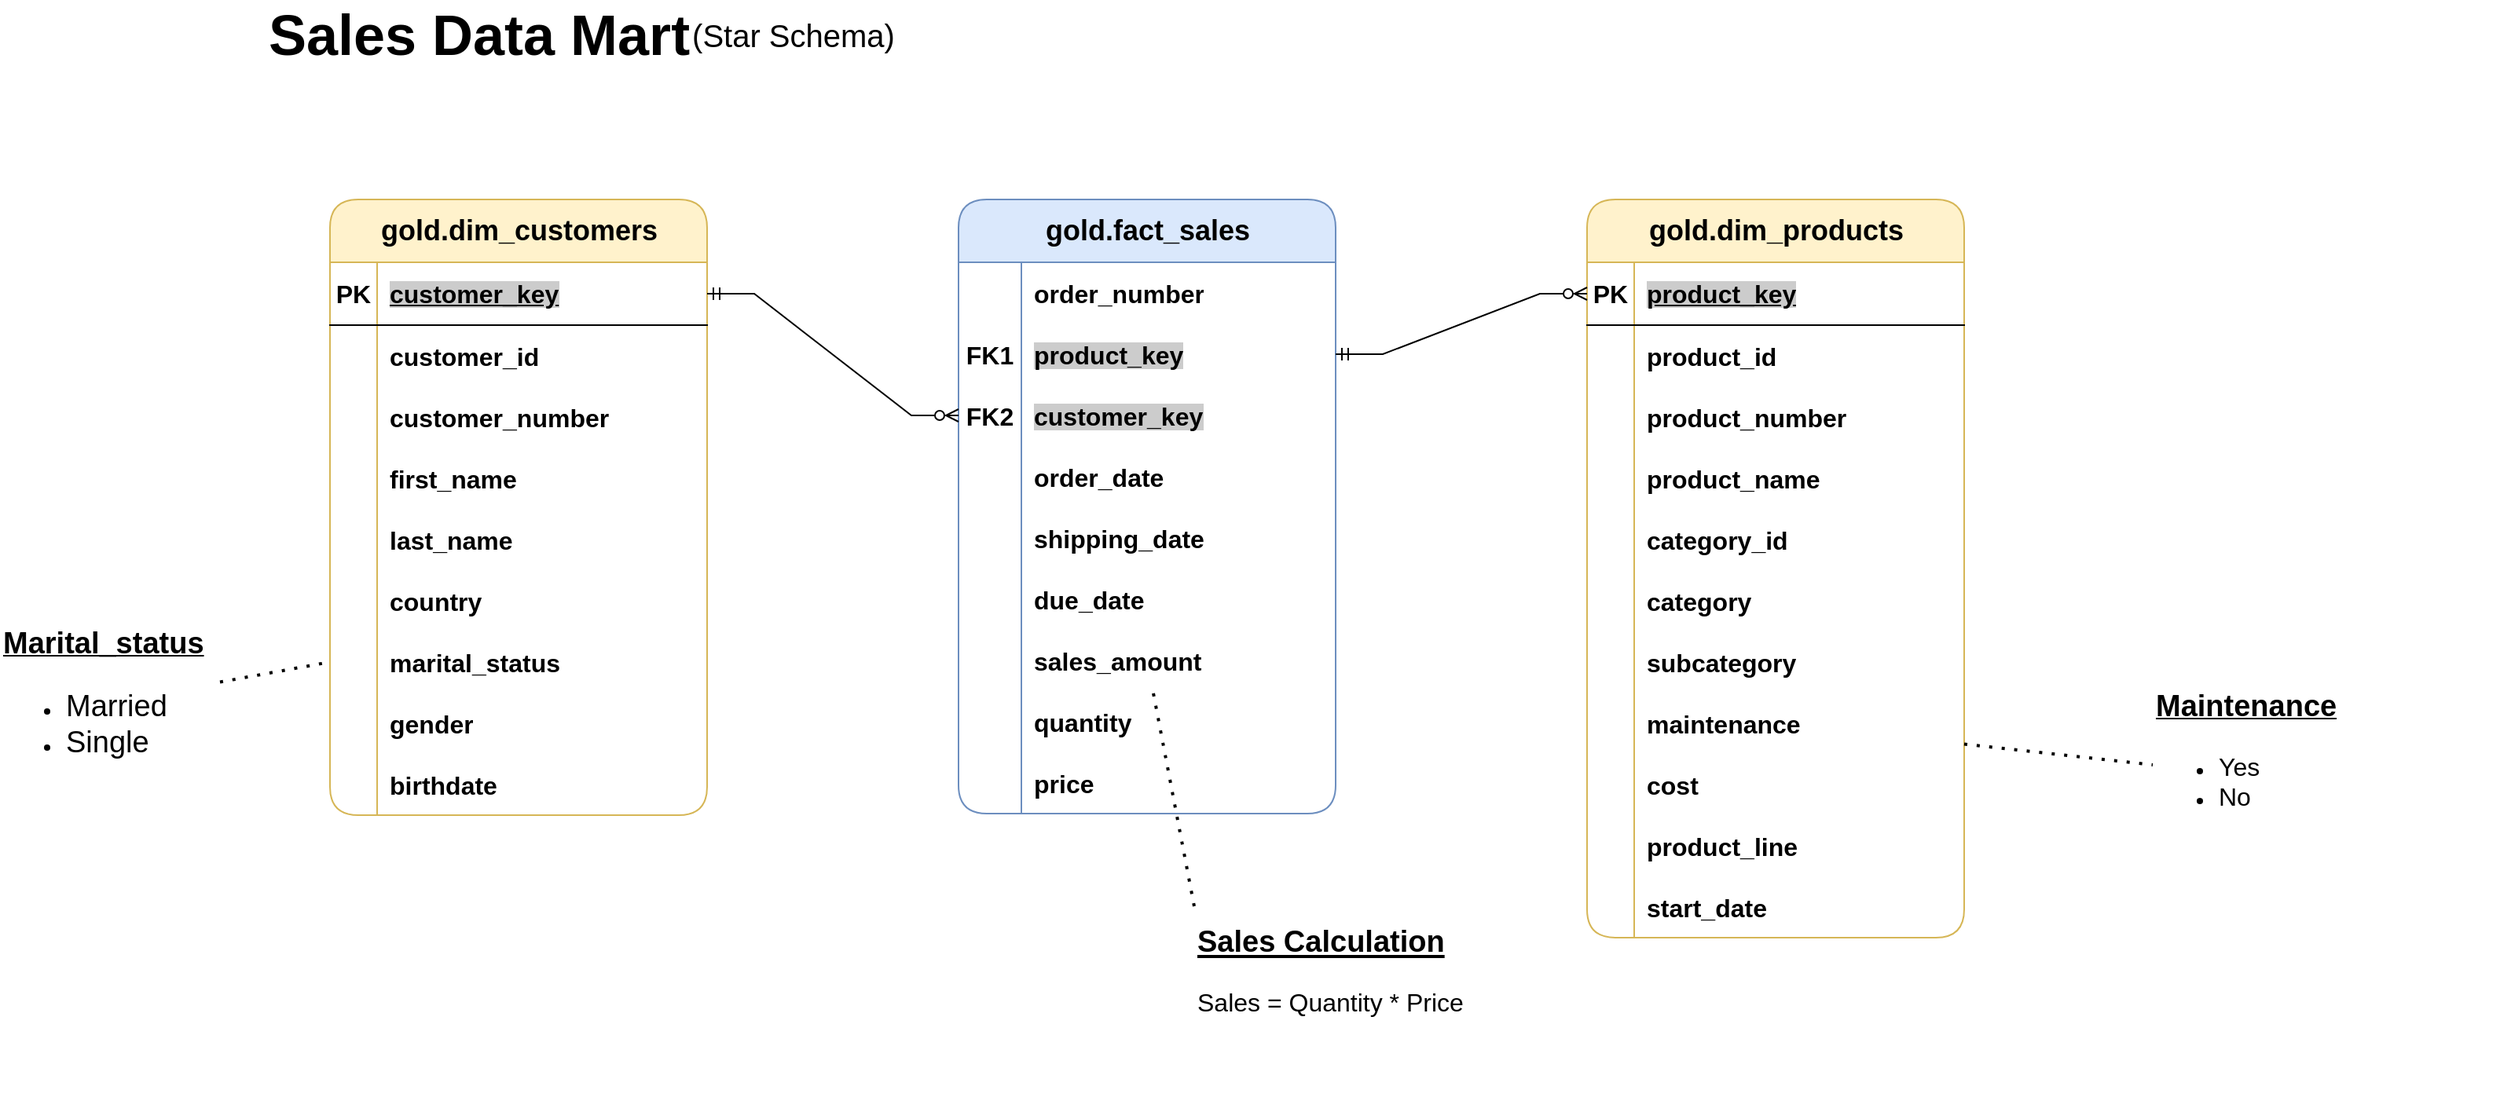 <mxfile version="27.0.9">
  <diagram name="Page-1" id="yjXx_i9yruKACtCGgzbO">
    <mxGraphModel dx="2276" dy="841" grid="1" gridSize="10" guides="1" tooltips="1" connect="1" arrows="1" fold="1" page="1" pageScale="1" pageWidth="850" pageHeight="1100" math="0" shadow="0">
      <root>
        <mxCell id="0" />
        <mxCell id="1" parent="0" />
        <mxCell id="AU3CsLx6_85zfa4AUGo_-1" value="&lt;font style=&quot;font-size: 36px;&quot;&gt;Sales Data Mart&lt;/font&gt;" style="text;html=1;align=center;verticalAlign=middle;whiteSpace=wrap;rounded=0;fontStyle=1" parent="1" vertex="1">
          <mxGeometry y="40" width="350" height="30" as="geometry" />
        </mxCell>
        <mxCell id="AU3CsLx6_85zfa4AUGo_-2" value="&lt;font style=&quot;font-size: 20px;&quot;&gt;(Star Schema)&lt;/font&gt;" style="text;html=1;align=center;verticalAlign=middle;whiteSpace=wrap;rounded=0;fontStyle=0" parent="1" vertex="1">
          <mxGeometry x="200" y="40" width="350" height="30" as="geometry" />
        </mxCell>
        <mxCell id="AU3CsLx6_85zfa4AUGo_-3" value="&lt;font style=&quot;font-size: 18px;&quot;&gt;gold.dim_customers&lt;/font&gt;" style="shape=table;startSize=40;container=1;collapsible=1;childLayout=tableLayout;fixedRows=1;rowLines=0;fontStyle=1;align=center;resizeLast=1;html=1;rounded=1;fillColor=#fff2cc;strokeColor=#d6b656;" parent="1" vertex="1">
          <mxGeometry x="80" y="160" width="240" height="392" as="geometry" />
        </mxCell>
        <mxCell id="AU3CsLx6_85zfa4AUGo_-4" value="" style="shape=tableRow;horizontal=0;startSize=0;swimlaneHead=0;swimlaneBody=0;fillColor=none;collapsible=0;dropTarget=0;points=[[0,0.5],[1,0.5]];portConstraint=eastwest;top=0;left=0;right=0;bottom=1;" parent="AU3CsLx6_85zfa4AUGo_-3" vertex="1">
          <mxGeometry y="40" width="240" height="40" as="geometry" />
        </mxCell>
        <mxCell id="AU3CsLx6_85zfa4AUGo_-5" value="PK" style="shape=partialRectangle;connectable=0;fillColor=none;top=0;left=0;bottom=0;right=0;fontStyle=1;overflow=hidden;whiteSpace=wrap;html=1;fontSize=16;" parent="AU3CsLx6_85zfa4AUGo_-4" vertex="1">
          <mxGeometry width="30" height="40" as="geometry">
            <mxRectangle width="30" height="40" as="alternateBounds" />
          </mxGeometry>
        </mxCell>
        <mxCell id="AU3CsLx6_85zfa4AUGo_-6" value="&lt;span style=&quot;background-color: rgb(204, 204, 204);&quot;&gt;customer_key&lt;/span&gt;" style="shape=partialRectangle;connectable=0;fillColor=none;top=0;left=0;bottom=0;right=0;align=left;spacingLeft=6;fontStyle=5;overflow=hidden;whiteSpace=wrap;html=1;fontSize=16;" parent="AU3CsLx6_85zfa4AUGo_-4" vertex="1">
          <mxGeometry x="30" width="210" height="40" as="geometry">
            <mxRectangle width="210" height="40" as="alternateBounds" />
          </mxGeometry>
        </mxCell>
        <mxCell id="AU3CsLx6_85zfa4AUGo_-7" value="" style="shape=tableRow;horizontal=0;startSize=0;swimlaneHead=0;swimlaneBody=0;fillColor=none;collapsible=0;dropTarget=0;points=[[0,0.5],[1,0.5]];portConstraint=eastwest;top=0;left=0;right=0;bottom=0;" parent="AU3CsLx6_85zfa4AUGo_-3" vertex="1">
          <mxGeometry y="80" width="240" height="39" as="geometry" />
        </mxCell>
        <mxCell id="AU3CsLx6_85zfa4AUGo_-8" value="" style="shape=partialRectangle;connectable=0;fillColor=none;top=0;left=0;bottom=0;right=0;editable=1;overflow=hidden;whiteSpace=wrap;html=1;fontSize=16;fontStyle=1" parent="AU3CsLx6_85zfa4AUGo_-7" vertex="1">
          <mxGeometry width="30" height="39" as="geometry">
            <mxRectangle width="30" height="39" as="alternateBounds" />
          </mxGeometry>
        </mxCell>
        <mxCell id="AU3CsLx6_85zfa4AUGo_-9" value="customer_id" style="shape=partialRectangle;connectable=0;fillColor=none;top=0;left=0;bottom=0;right=0;align=left;spacingLeft=6;overflow=hidden;whiteSpace=wrap;html=1;fontSize=16;fontStyle=1" parent="AU3CsLx6_85zfa4AUGo_-7" vertex="1">
          <mxGeometry x="30" width="210" height="39" as="geometry">
            <mxRectangle width="210" height="39" as="alternateBounds" />
          </mxGeometry>
        </mxCell>
        <mxCell id="AU3CsLx6_85zfa4AUGo_-10" value="" style="shape=tableRow;horizontal=0;startSize=0;swimlaneHead=0;swimlaneBody=0;fillColor=none;collapsible=0;dropTarget=0;points=[[0,0.5],[1,0.5]];portConstraint=eastwest;top=0;left=0;right=0;bottom=0;" parent="AU3CsLx6_85zfa4AUGo_-3" vertex="1">
          <mxGeometry y="119" width="240" height="39" as="geometry" />
        </mxCell>
        <mxCell id="AU3CsLx6_85zfa4AUGo_-11" value="" style="shape=partialRectangle;connectable=0;fillColor=none;top=0;left=0;bottom=0;right=0;editable=1;overflow=hidden;whiteSpace=wrap;html=1;fontSize=16;fontStyle=1" parent="AU3CsLx6_85zfa4AUGo_-10" vertex="1">
          <mxGeometry width="30" height="39" as="geometry">
            <mxRectangle width="30" height="39" as="alternateBounds" />
          </mxGeometry>
        </mxCell>
        <mxCell id="AU3CsLx6_85zfa4AUGo_-12" value="customer_number" style="shape=partialRectangle;connectable=0;fillColor=none;top=0;left=0;bottom=0;right=0;align=left;spacingLeft=6;overflow=hidden;whiteSpace=wrap;html=1;fontSize=16;fontStyle=1" parent="AU3CsLx6_85zfa4AUGo_-10" vertex="1">
          <mxGeometry x="30" width="210" height="39" as="geometry">
            <mxRectangle width="210" height="39" as="alternateBounds" />
          </mxGeometry>
        </mxCell>
        <mxCell id="AU3CsLx6_85zfa4AUGo_-13" value="" style="shape=tableRow;horizontal=0;startSize=0;swimlaneHead=0;swimlaneBody=0;fillColor=none;collapsible=0;dropTarget=0;points=[[0,0.5],[1,0.5]];portConstraint=eastwest;top=0;left=0;right=0;bottom=0;" parent="AU3CsLx6_85zfa4AUGo_-3" vertex="1">
          <mxGeometry y="158" width="240" height="39" as="geometry" />
        </mxCell>
        <mxCell id="AU3CsLx6_85zfa4AUGo_-14" value="" style="shape=partialRectangle;connectable=0;fillColor=none;top=0;left=0;bottom=0;right=0;editable=1;overflow=hidden;whiteSpace=wrap;html=1;fontSize=16;fontStyle=1" parent="AU3CsLx6_85zfa4AUGo_-13" vertex="1">
          <mxGeometry width="30" height="39" as="geometry">
            <mxRectangle width="30" height="39" as="alternateBounds" />
          </mxGeometry>
        </mxCell>
        <mxCell id="AU3CsLx6_85zfa4AUGo_-15" value="first_name" style="shape=partialRectangle;connectable=0;fillColor=none;top=0;left=0;bottom=0;right=0;align=left;spacingLeft=6;overflow=hidden;whiteSpace=wrap;html=1;fontSize=16;fontStyle=1" parent="AU3CsLx6_85zfa4AUGo_-13" vertex="1">
          <mxGeometry x="30" width="210" height="39" as="geometry">
            <mxRectangle width="210" height="39" as="alternateBounds" />
          </mxGeometry>
        </mxCell>
        <mxCell id="AU3CsLx6_85zfa4AUGo_-16" value="" style="shape=tableRow;horizontal=0;startSize=0;swimlaneHead=0;swimlaneBody=0;fillColor=none;collapsible=0;dropTarget=0;points=[[0,0.5],[1,0.5]];portConstraint=eastwest;top=0;left=0;right=0;bottom=0;" parent="AU3CsLx6_85zfa4AUGo_-3" vertex="1">
          <mxGeometry y="197" width="240" height="39" as="geometry" />
        </mxCell>
        <mxCell id="AU3CsLx6_85zfa4AUGo_-17" value="" style="shape=partialRectangle;connectable=0;fillColor=none;top=0;left=0;bottom=0;right=0;editable=1;overflow=hidden;whiteSpace=wrap;html=1;fontSize=16;fontStyle=1" parent="AU3CsLx6_85zfa4AUGo_-16" vertex="1">
          <mxGeometry width="30" height="39" as="geometry">
            <mxRectangle width="30" height="39" as="alternateBounds" />
          </mxGeometry>
        </mxCell>
        <mxCell id="AU3CsLx6_85zfa4AUGo_-18" value="last_name" style="shape=partialRectangle;connectable=0;fillColor=none;top=0;left=0;bottom=0;right=0;align=left;spacingLeft=6;overflow=hidden;whiteSpace=wrap;html=1;fontSize=16;fontStyle=1" parent="AU3CsLx6_85zfa4AUGo_-16" vertex="1">
          <mxGeometry x="30" width="210" height="39" as="geometry">
            <mxRectangle width="210" height="39" as="alternateBounds" />
          </mxGeometry>
        </mxCell>
        <mxCell id="AU3CsLx6_85zfa4AUGo_-19" value="" style="shape=tableRow;horizontal=0;startSize=0;swimlaneHead=0;swimlaneBody=0;fillColor=none;collapsible=0;dropTarget=0;points=[[0,0.5],[1,0.5]];portConstraint=eastwest;top=0;left=0;right=0;bottom=0;" parent="AU3CsLx6_85zfa4AUGo_-3" vertex="1">
          <mxGeometry y="236" width="240" height="39" as="geometry" />
        </mxCell>
        <mxCell id="AU3CsLx6_85zfa4AUGo_-20" value="" style="shape=partialRectangle;connectable=0;fillColor=none;top=0;left=0;bottom=0;right=0;editable=1;overflow=hidden;whiteSpace=wrap;html=1;fontSize=16;fontStyle=1" parent="AU3CsLx6_85zfa4AUGo_-19" vertex="1">
          <mxGeometry width="30" height="39" as="geometry">
            <mxRectangle width="30" height="39" as="alternateBounds" />
          </mxGeometry>
        </mxCell>
        <mxCell id="AU3CsLx6_85zfa4AUGo_-21" value="country" style="shape=partialRectangle;connectable=0;fillColor=none;top=0;left=0;bottom=0;right=0;align=left;spacingLeft=6;overflow=hidden;whiteSpace=wrap;html=1;fontSize=16;fontStyle=1" parent="AU3CsLx6_85zfa4AUGo_-19" vertex="1">
          <mxGeometry x="30" width="210" height="39" as="geometry">
            <mxRectangle width="210" height="39" as="alternateBounds" />
          </mxGeometry>
        </mxCell>
        <mxCell id="AU3CsLx6_85zfa4AUGo_-22" value="" style="shape=tableRow;horizontal=0;startSize=0;swimlaneHead=0;swimlaneBody=0;fillColor=none;collapsible=0;dropTarget=0;points=[[0,0.5],[1,0.5]];portConstraint=eastwest;top=0;left=0;right=0;bottom=0;" parent="AU3CsLx6_85zfa4AUGo_-3" vertex="1">
          <mxGeometry y="275" width="240" height="39" as="geometry" />
        </mxCell>
        <mxCell id="AU3CsLx6_85zfa4AUGo_-23" value="" style="shape=partialRectangle;connectable=0;fillColor=none;top=0;left=0;bottom=0;right=0;editable=1;overflow=hidden;whiteSpace=wrap;html=1;fontSize=16;fontStyle=1" parent="AU3CsLx6_85zfa4AUGo_-22" vertex="1">
          <mxGeometry width="30" height="39" as="geometry">
            <mxRectangle width="30" height="39" as="alternateBounds" />
          </mxGeometry>
        </mxCell>
        <mxCell id="AU3CsLx6_85zfa4AUGo_-24" value="marital_status" style="shape=partialRectangle;connectable=0;fillColor=none;top=0;left=0;bottom=0;right=0;align=left;spacingLeft=6;overflow=hidden;whiteSpace=wrap;html=1;fontSize=16;fontStyle=1" parent="AU3CsLx6_85zfa4AUGo_-22" vertex="1">
          <mxGeometry x="30" width="210" height="39" as="geometry">
            <mxRectangle width="210" height="39" as="alternateBounds" />
          </mxGeometry>
        </mxCell>
        <mxCell id="AU3CsLx6_85zfa4AUGo_-25" value="" style="shape=tableRow;horizontal=0;startSize=0;swimlaneHead=0;swimlaneBody=0;fillColor=none;collapsible=0;dropTarget=0;points=[[0,0.5],[1,0.5]];portConstraint=eastwest;top=0;left=0;right=0;bottom=0;" parent="AU3CsLx6_85zfa4AUGo_-3" vertex="1">
          <mxGeometry y="314" width="240" height="39" as="geometry" />
        </mxCell>
        <mxCell id="AU3CsLx6_85zfa4AUGo_-26" value="" style="shape=partialRectangle;connectable=0;fillColor=none;top=0;left=0;bottom=0;right=0;editable=1;overflow=hidden;whiteSpace=wrap;html=1;fontSize=16;fontStyle=1" parent="AU3CsLx6_85zfa4AUGo_-25" vertex="1">
          <mxGeometry width="30" height="39" as="geometry">
            <mxRectangle width="30" height="39" as="alternateBounds" />
          </mxGeometry>
        </mxCell>
        <mxCell id="AU3CsLx6_85zfa4AUGo_-27" value="gender" style="shape=partialRectangle;connectable=0;fillColor=none;top=0;left=0;bottom=0;right=0;align=left;spacingLeft=6;overflow=hidden;whiteSpace=wrap;html=1;fontSize=16;fontStyle=1" parent="AU3CsLx6_85zfa4AUGo_-25" vertex="1">
          <mxGeometry x="30" width="210" height="39" as="geometry">
            <mxRectangle width="210" height="39" as="alternateBounds" />
          </mxGeometry>
        </mxCell>
        <mxCell id="AU3CsLx6_85zfa4AUGo_-28" value="" style="shape=tableRow;horizontal=0;startSize=0;swimlaneHead=0;swimlaneBody=0;fillColor=none;collapsible=0;dropTarget=0;points=[[0,0.5],[1,0.5]];portConstraint=eastwest;top=0;left=0;right=0;bottom=0;" parent="AU3CsLx6_85zfa4AUGo_-3" vertex="1">
          <mxGeometry y="353" width="240" height="39" as="geometry" />
        </mxCell>
        <mxCell id="AU3CsLx6_85zfa4AUGo_-29" value="" style="shape=partialRectangle;connectable=0;fillColor=none;top=0;left=0;bottom=0;right=0;editable=1;overflow=hidden;whiteSpace=wrap;html=1;fontSize=16;fontStyle=1" parent="AU3CsLx6_85zfa4AUGo_-28" vertex="1">
          <mxGeometry width="30" height="39" as="geometry">
            <mxRectangle width="30" height="39" as="alternateBounds" />
          </mxGeometry>
        </mxCell>
        <mxCell id="AU3CsLx6_85zfa4AUGo_-30" value="birthdate" style="shape=partialRectangle;connectable=0;fillColor=none;top=0;left=0;bottom=0;right=0;align=left;spacingLeft=6;overflow=hidden;whiteSpace=wrap;html=1;fontSize=16;fontStyle=1" parent="AU3CsLx6_85zfa4AUGo_-28" vertex="1">
          <mxGeometry x="30" width="210" height="39" as="geometry">
            <mxRectangle width="210" height="39" as="alternateBounds" />
          </mxGeometry>
        </mxCell>
        <mxCell id="AU3CsLx6_85zfa4AUGo_-58" value="&lt;font style=&quot;font-size: 18px;&quot;&gt;gold.fact_sales&lt;/font&gt;" style="shape=table;startSize=40;container=1;collapsible=1;childLayout=tableLayout;fixedRows=1;rowLines=0;fontStyle=1;align=center;resizeLast=1;html=1;rounded=1;fillColor=#dae8fc;strokeColor=#6c8ebf;" parent="1" vertex="1">
          <mxGeometry x="480" y="160" width="240" height="391" as="geometry" />
        </mxCell>
        <mxCell id="AU3CsLx6_85zfa4AUGo_-62" value="" style="shape=tableRow;horizontal=0;startSize=0;swimlaneHead=0;swimlaneBody=0;fillColor=none;collapsible=0;dropTarget=0;points=[[0,0.5],[1,0.5]];portConstraint=eastwest;top=0;left=0;right=0;bottom=0;" parent="AU3CsLx6_85zfa4AUGo_-58" vertex="1">
          <mxGeometry y="40" width="240" height="39" as="geometry" />
        </mxCell>
        <mxCell id="AU3CsLx6_85zfa4AUGo_-63" value="" style="shape=partialRectangle;connectable=0;fillColor=none;top=0;left=0;bottom=0;right=0;editable=1;overflow=hidden;whiteSpace=wrap;html=1;fontSize=16;fontStyle=1" parent="AU3CsLx6_85zfa4AUGo_-62" vertex="1">
          <mxGeometry width="40" height="39" as="geometry">
            <mxRectangle width="40" height="39" as="alternateBounds" />
          </mxGeometry>
        </mxCell>
        <mxCell id="AU3CsLx6_85zfa4AUGo_-64" value="order_number" style="shape=partialRectangle;connectable=0;fillColor=none;top=0;left=0;bottom=0;right=0;align=left;spacingLeft=6;overflow=hidden;whiteSpace=wrap;html=1;fontSize=16;fontStyle=1" parent="AU3CsLx6_85zfa4AUGo_-62" vertex="1">
          <mxGeometry x="40" width="200" height="39" as="geometry">
            <mxRectangle width="200" height="39" as="alternateBounds" />
          </mxGeometry>
        </mxCell>
        <mxCell id="AU3CsLx6_85zfa4AUGo_-65" value="" style="shape=tableRow;horizontal=0;startSize=0;swimlaneHead=0;swimlaneBody=0;fillColor=none;collapsible=0;dropTarget=0;points=[[0,0.5],[1,0.5]];portConstraint=eastwest;top=0;left=0;right=0;bottom=0;" parent="AU3CsLx6_85zfa4AUGo_-58" vertex="1">
          <mxGeometry y="79" width="240" height="39" as="geometry" />
        </mxCell>
        <mxCell id="AU3CsLx6_85zfa4AUGo_-66" value="FK1" style="shape=partialRectangle;connectable=0;fillColor=none;top=0;left=0;bottom=0;right=0;editable=1;overflow=hidden;whiteSpace=wrap;html=1;fontSize=16;fontStyle=1" parent="AU3CsLx6_85zfa4AUGo_-65" vertex="1">
          <mxGeometry width="40" height="39" as="geometry">
            <mxRectangle width="40" height="39" as="alternateBounds" />
          </mxGeometry>
        </mxCell>
        <mxCell id="AU3CsLx6_85zfa4AUGo_-67" value="&lt;span style=&quot;background-color: rgb(204, 204, 204);&quot;&gt;product_key&lt;/span&gt;" style="shape=partialRectangle;connectable=0;fillColor=none;top=0;left=0;bottom=0;right=0;align=left;spacingLeft=6;overflow=hidden;whiteSpace=wrap;html=1;fontSize=16;fontStyle=1" parent="AU3CsLx6_85zfa4AUGo_-65" vertex="1">
          <mxGeometry x="40" width="200" height="39" as="geometry">
            <mxRectangle width="200" height="39" as="alternateBounds" />
          </mxGeometry>
        </mxCell>
        <mxCell id="AU3CsLx6_85zfa4AUGo_-68" value="" style="shape=tableRow;horizontal=0;startSize=0;swimlaneHead=0;swimlaneBody=0;fillColor=none;collapsible=0;dropTarget=0;points=[[0,0.5],[1,0.5]];portConstraint=eastwest;top=0;left=0;right=0;bottom=0;" parent="AU3CsLx6_85zfa4AUGo_-58" vertex="1">
          <mxGeometry y="118" width="240" height="39" as="geometry" />
        </mxCell>
        <mxCell id="AU3CsLx6_85zfa4AUGo_-69" value="FK2" style="shape=partialRectangle;connectable=0;fillColor=none;top=0;left=0;bottom=0;right=0;editable=1;overflow=hidden;whiteSpace=wrap;html=1;fontSize=16;fontStyle=1" parent="AU3CsLx6_85zfa4AUGo_-68" vertex="1">
          <mxGeometry width="40" height="39" as="geometry">
            <mxRectangle width="40" height="39" as="alternateBounds" />
          </mxGeometry>
        </mxCell>
        <mxCell id="AU3CsLx6_85zfa4AUGo_-70" value="&lt;span style=&quot;background-color: rgb(204, 204, 204);&quot;&gt;customer_key&lt;/span&gt;" style="shape=partialRectangle;connectable=0;fillColor=none;top=0;left=0;bottom=0;right=0;align=left;spacingLeft=6;overflow=hidden;whiteSpace=wrap;html=1;fontSize=16;fontStyle=1" parent="AU3CsLx6_85zfa4AUGo_-68" vertex="1">
          <mxGeometry x="40" width="200" height="39" as="geometry">
            <mxRectangle width="200" height="39" as="alternateBounds" />
          </mxGeometry>
        </mxCell>
        <mxCell id="AU3CsLx6_85zfa4AUGo_-71" value="" style="shape=tableRow;horizontal=0;startSize=0;swimlaneHead=0;swimlaneBody=0;fillColor=none;collapsible=0;dropTarget=0;points=[[0,0.5],[1,0.5]];portConstraint=eastwest;top=0;left=0;right=0;bottom=0;" parent="AU3CsLx6_85zfa4AUGo_-58" vertex="1">
          <mxGeometry y="157" width="240" height="39" as="geometry" />
        </mxCell>
        <mxCell id="AU3CsLx6_85zfa4AUGo_-72" value="" style="shape=partialRectangle;connectable=0;fillColor=none;top=0;left=0;bottom=0;right=0;editable=1;overflow=hidden;whiteSpace=wrap;html=1;fontSize=16;fontStyle=1" parent="AU3CsLx6_85zfa4AUGo_-71" vertex="1">
          <mxGeometry width="40" height="39" as="geometry">
            <mxRectangle width="40" height="39" as="alternateBounds" />
          </mxGeometry>
        </mxCell>
        <mxCell id="AU3CsLx6_85zfa4AUGo_-73" value="order_date" style="shape=partialRectangle;connectable=0;fillColor=none;top=0;left=0;bottom=0;right=0;align=left;spacingLeft=6;overflow=hidden;whiteSpace=wrap;html=1;fontSize=16;fontStyle=1" parent="AU3CsLx6_85zfa4AUGo_-71" vertex="1">
          <mxGeometry x="40" width="200" height="39" as="geometry">
            <mxRectangle width="200" height="39" as="alternateBounds" />
          </mxGeometry>
        </mxCell>
        <mxCell id="AU3CsLx6_85zfa4AUGo_-74" value="" style="shape=tableRow;horizontal=0;startSize=0;swimlaneHead=0;swimlaneBody=0;fillColor=none;collapsible=0;dropTarget=0;points=[[0,0.5],[1,0.5]];portConstraint=eastwest;top=0;left=0;right=0;bottom=0;" parent="AU3CsLx6_85zfa4AUGo_-58" vertex="1">
          <mxGeometry y="196" width="240" height="39" as="geometry" />
        </mxCell>
        <mxCell id="AU3CsLx6_85zfa4AUGo_-75" value="" style="shape=partialRectangle;connectable=0;fillColor=none;top=0;left=0;bottom=0;right=0;editable=1;overflow=hidden;whiteSpace=wrap;html=1;fontSize=16;fontStyle=1" parent="AU3CsLx6_85zfa4AUGo_-74" vertex="1">
          <mxGeometry width="40" height="39" as="geometry">
            <mxRectangle width="40" height="39" as="alternateBounds" />
          </mxGeometry>
        </mxCell>
        <mxCell id="AU3CsLx6_85zfa4AUGo_-76" value="shipping_date" style="shape=partialRectangle;connectable=0;fillColor=none;top=0;left=0;bottom=0;right=0;align=left;spacingLeft=6;overflow=hidden;whiteSpace=wrap;html=1;fontSize=16;fontStyle=1" parent="AU3CsLx6_85zfa4AUGo_-74" vertex="1">
          <mxGeometry x="40" width="200" height="39" as="geometry">
            <mxRectangle width="200" height="39" as="alternateBounds" />
          </mxGeometry>
        </mxCell>
        <mxCell id="AU3CsLx6_85zfa4AUGo_-77" value="" style="shape=tableRow;horizontal=0;startSize=0;swimlaneHead=0;swimlaneBody=0;fillColor=none;collapsible=0;dropTarget=0;points=[[0,0.5],[1,0.5]];portConstraint=eastwest;top=0;left=0;right=0;bottom=0;" parent="AU3CsLx6_85zfa4AUGo_-58" vertex="1">
          <mxGeometry y="235" width="240" height="39" as="geometry" />
        </mxCell>
        <mxCell id="AU3CsLx6_85zfa4AUGo_-78" value="" style="shape=partialRectangle;connectable=0;fillColor=none;top=0;left=0;bottom=0;right=0;editable=1;overflow=hidden;whiteSpace=wrap;html=1;fontSize=16;fontStyle=1" parent="AU3CsLx6_85zfa4AUGo_-77" vertex="1">
          <mxGeometry width="40" height="39" as="geometry">
            <mxRectangle width="40" height="39" as="alternateBounds" />
          </mxGeometry>
        </mxCell>
        <mxCell id="AU3CsLx6_85zfa4AUGo_-79" value="due_date" style="shape=partialRectangle;connectable=0;fillColor=none;top=0;left=0;bottom=0;right=0;align=left;spacingLeft=6;overflow=hidden;whiteSpace=wrap;html=1;fontSize=16;fontStyle=1" parent="AU3CsLx6_85zfa4AUGo_-77" vertex="1">
          <mxGeometry x="40" width="200" height="39" as="geometry">
            <mxRectangle width="200" height="39" as="alternateBounds" />
          </mxGeometry>
        </mxCell>
        <mxCell id="AU3CsLx6_85zfa4AUGo_-80" value="" style="shape=tableRow;horizontal=0;startSize=0;swimlaneHead=0;swimlaneBody=0;fillColor=none;collapsible=0;dropTarget=0;points=[[0,0.5],[1,0.5]];portConstraint=eastwest;top=0;left=0;right=0;bottom=0;" parent="AU3CsLx6_85zfa4AUGo_-58" vertex="1">
          <mxGeometry y="274" width="240" height="39" as="geometry" />
        </mxCell>
        <mxCell id="AU3CsLx6_85zfa4AUGo_-81" value="" style="shape=partialRectangle;connectable=0;fillColor=none;top=0;left=0;bottom=0;right=0;editable=1;overflow=hidden;whiteSpace=wrap;html=1;fontSize=16;fontStyle=1" parent="AU3CsLx6_85zfa4AUGo_-80" vertex="1">
          <mxGeometry width="40" height="39" as="geometry">
            <mxRectangle width="40" height="39" as="alternateBounds" />
          </mxGeometry>
        </mxCell>
        <mxCell id="AU3CsLx6_85zfa4AUGo_-82" value="sales_amount" style="shape=partialRectangle;connectable=0;fillColor=none;top=0;left=0;bottom=0;right=0;align=left;spacingLeft=6;overflow=hidden;whiteSpace=wrap;html=1;fontSize=16;fontStyle=1" parent="AU3CsLx6_85zfa4AUGo_-80" vertex="1">
          <mxGeometry x="40" width="200" height="39" as="geometry">
            <mxRectangle width="200" height="39" as="alternateBounds" />
          </mxGeometry>
        </mxCell>
        <mxCell id="AU3CsLx6_85zfa4AUGo_-83" value="" style="shape=tableRow;horizontal=0;startSize=0;swimlaneHead=0;swimlaneBody=0;fillColor=none;collapsible=0;dropTarget=0;points=[[0,0.5],[1,0.5]];portConstraint=eastwest;top=0;left=0;right=0;bottom=0;" parent="AU3CsLx6_85zfa4AUGo_-58" vertex="1">
          <mxGeometry y="313" width="240" height="39" as="geometry" />
        </mxCell>
        <mxCell id="AU3CsLx6_85zfa4AUGo_-84" value="" style="shape=partialRectangle;connectable=0;fillColor=none;top=0;left=0;bottom=0;right=0;editable=1;overflow=hidden;whiteSpace=wrap;html=1;fontSize=16;fontStyle=1" parent="AU3CsLx6_85zfa4AUGo_-83" vertex="1">
          <mxGeometry width="40" height="39" as="geometry">
            <mxRectangle width="40" height="39" as="alternateBounds" />
          </mxGeometry>
        </mxCell>
        <mxCell id="AU3CsLx6_85zfa4AUGo_-85" value="quantity" style="shape=partialRectangle;connectable=0;fillColor=none;top=0;left=0;bottom=0;right=0;align=left;spacingLeft=6;overflow=hidden;whiteSpace=wrap;html=1;fontSize=16;fontStyle=1" parent="AU3CsLx6_85zfa4AUGo_-83" vertex="1">
          <mxGeometry x="40" width="200" height="39" as="geometry">
            <mxRectangle width="200" height="39" as="alternateBounds" />
          </mxGeometry>
        </mxCell>
        <mxCell id="AU3CsLx6_85zfa4AUGo_-170" value="" style="shape=tableRow;horizontal=0;startSize=0;swimlaneHead=0;swimlaneBody=0;fillColor=none;collapsible=0;dropTarget=0;points=[[0,0.5],[1,0.5]];portConstraint=eastwest;top=0;left=0;right=0;bottom=0;" parent="AU3CsLx6_85zfa4AUGo_-58" vertex="1">
          <mxGeometry y="352" width="240" height="39" as="geometry" />
        </mxCell>
        <mxCell id="AU3CsLx6_85zfa4AUGo_-171" value="" style="shape=partialRectangle;connectable=0;fillColor=none;top=0;left=0;bottom=0;right=0;editable=1;overflow=hidden;whiteSpace=wrap;html=1;fontSize=16;fontStyle=1" parent="AU3CsLx6_85zfa4AUGo_-170" vertex="1">
          <mxGeometry width="40" height="39" as="geometry">
            <mxRectangle width="40" height="39" as="alternateBounds" />
          </mxGeometry>
        </mxCell>
        <mxCell id="AU3CsLx6_85zfa4AUGo_-172" value="price" style="shape=partialRectangle;connectable=0;fillColor=none;top=0;left=0;bottom=0;right=0;align=left;spacingLeft=6;overflow=hidden;whiteSpace=wrap;html=1;fontSize=16;fontStyle=1" parent="AU3CsLx6_85zfa4AUGo_-170" vertex="1">
          <mxGeometry x="40" width="200" height="39" as="geometry">
            <mxRectangle width="200" height="39" as="alternateBounds" />
          </mxGeometry>
        </mxCell>
        <mxCell id="AU3CsLx6_85zfa4AUGo_-114" value="&lt;font style=&quot;font-size: 18px;&quot;&gt;gold.dim_products&lt;/font&gt;" style="shape=table;startSize=40;container=1;collapsible=1;childLayout=tableLayout;fixedRows=1;rowLines=0;fontStyle=1;align=center;resizeLast=1;html=1;rounded=1;fillColor=#fff2cc;strokeColor=#d6b656;" parent="1" vertex="1">
          <mxGeometry x="880" y="160" width="240" height="470" as="geometry" />
        </mxCell>
        <mxCell id="AU3CsLx6_85zfa4AUGo_-115" value="" style="shape=tableRow;horizontal=0;startSize=0;swimlaneHead=0;swimlaneBody=0;fillColor=none;collapsible=0;dropTarget=0;points=[[0,0.5],[1,0.5]];portConstraint=eastwest;top=0;left=0;right=0;bottom=1;" parent="AU3CsLx6_85zfa4AUGo_-114" vertex="1">
          <mxGeometry y="40" width="240" height="40" as="geometry" />
        </mxCell>
        <mxCell id="AU3CsLx6_85zfa4AUGo_-116" value="PK" style="shape=partialRectangle;connectable=0;fillColor=none;top=0;left=0;bottom=0;right=0;fontStyle=1;overflow=hidden;whiteSpace=wrap;html=1;fontSize=16;" parent="AU3CsLx6_85zfa4AUGo_-115" vertex="1">
          <mxGeometry width="30" height="40" as="geometry">
            <mxRectangle width="30" height="40" as="alternateBounds" />
          </mxGeometry>
        </mxCell>
        <mxCell id="AU3CsLx6_85zfa4AUGo_-117" value="&lt;span style=&quot;background-color: rgb(204, 204, 204);&quot;&gt;product_key&lt;/span&gt;" style="shape=partialRectangle;connectable=0;fillColor=none;top=0;left=0;bottom=0;right=0;align=left;spacingLeft=6;fontStyle=5;overflow=hidden;whiteSpace=wrap;html=1;fontSize=16;" parent="AU3CsLx6_85zfa4AUGo_-115" vertex="1">
          <mxGeometry x="30" width="210" height="40" as="geometry">
            <mxRectangle width="210" height="40" as="alternateBounds" />
          </mxGeometry>
        </mxCell>
        <mxCell id="AU3CsLx6_85zfa4AUGo_-118" value="" style="shape=tableRow;horizontal=0;startSize=0;swimlaneHead=0;swimlaneBody=0;fillColor=none;collapsible=0;dropTarget=0;points=[[0,0.5],[1,0.5]];portConstraint=eastwest;top=0;left=0;right=0;bottom=0;" parent="AU3CsLx6_85zfa4AUGo_-114" vertex="1">
          <mxGeometry y="80" width="240" height="39" as="geometry" />
        </mxCell>
        <mxCell id="AU3CsLx6_85zfa4AUGo_-119" value="" style="shape=partialRectangle;connectable=0;fillColor=none;top=0;left=0;bottom=0;right=0;editable=1;overflow=hidden;whiteSpace=wrap;html=1;fontSize=16;fontStyle=1" parent="AU3CsLx6_85zfa4AUGo_-118" vertex="1">
          <mxGeometry width="30" height="39" as="geometry">
            <mxRectangle width="30" height="39" as="alternateBounds" />
          </mxGeometry>
        </mxCell>
        <mxCell id="AU3CsLx6_85zfa4AUGo_-120" value="product_id" style="shape=partialRectangle;connectable=0;fillColor=none;top=0;left=0;bottom=0;right=0;align=left;spacingLeft=6;overflow=hidden;whiteSpace=wrap;html=1;fontSize=16;fontStyle=1" parent="AU3CsLx6_85zfa4AUGo_-118" vertex="1">
          <mxGeometry x="30" width="210" height="39" as="geometry">
            <mxRectangle width="210" height="39" as="alternateBounds" />
          </mxGeometry>
        </mxCell>
        <mxCell id="AU3CsLx6_85zfa4AUGo_-121" value="" style="shape=tableRow;horizontal=0;startSize=0;swimlaneHead=0;swimlaneBody=0;fillColor=none;collapsible=0;dropTarget=0;points=[[0,0.5],[1,0.5]];portConstraint=eastwest;top=0;left=0;right=0;bottom=0;" parent="AU3CsLx6_85zfa4AUGo_-114" vertex="1">
          <mxGeometry y="119" width="240" height="39" as="geometry" />
        </mxCell>
        <mxCell id="AU3CsLx6_85zfa4AUGo_-122" value="" style="shape=partialRectangle;connectable=0;fillColor=none;top=0;left=0;bottom=0;right=0;editable=1;overflow=hidden;whiteSpace=wrap;html=1;fontSize=16;fontStyle=1" parent="AU3CsLx6_85zfa4AUGo_-121" vertex="1">
          <mxGeometry width="30" height="39" as="geometry">
            <mxRectangle width="30" height="39" as="alternateBounds" />
          </mxGeometry>
        </mxCell>
        <mxCell id="AU3CsLx6_85zfa4AUGo_-123" value="product_number" style="shape=partialRectangle;connectable=0;fillColor=none;top=0;left=0;bottom=0;right=0;align=left;spacingLeft=6;overflow=hidden;whiteSpace=wrap;html=1;fontSize=16;fontStyle=1" parent="AU3CsLx6_85zfa4AUGo_-121" vertex="1">
          <mxGeometry x="30" width="210" height="39" as="geometry">
            <mxRectangle width="210" height="39" as="alternateBounds" />
          </mxGeometry>
        </mxCell>
        <mxCell id="AU3CsLx6_85zfa4AUGo_-124" value="" style="shape=tableRow;horizontal=0;startSize=0;swimlaneHead=0;swimlaneBody=0;fillColor=none;collapsible=0;dropTarget=0;points=[[0,0.5],[1,0.5]];portConstraint=eastwest;top=0;left=0;right=0;bottom=0;" parent="AU3CsLx6_85zfa4AUGo_-114" vertex="1">
          <mxGeometry y="158" width="240" height="39" as="geometry" />
        </mxCell>
        <mxCell id="AU3CsLx6_85zfa4AUGo_-125" value="" style="shape=partialRectangle;connectable=0;fillColor=none;top=0;left=0;bottom=0;right=0;editable=1;overflow=hidden;whiteSpace=wrap;html=1;fontSize=16;fontStyle=1" parent="AU3CsLx6_85zfa4AUGo_-124" vertex="1">
          <mxGeometry width="30" height="39" as="geometry">
            <mxRectangle width="30" height="39" as="alternateBounds" />
          </mxGeometry>
        </mxCell>
        <mxCell id="AU3CsLx6_85zfa4AUGo_-126" value="product_name" style="shape=partialRectangle;connectable=0;fillColor=none;top=0;left=0;bottom=0;right=0;align=left;spacingLeft=6;overflow=hidden;whiteSpace=wrap;html=1;fontSize=16;fontStyle=1" parent="AU3CsLx6_85zfa4AUGo_-124" vertex="1">
          <mxGeometry x="30" width="210" height="39" as="geometry">
            <mxRectangle width="210" height="39" as="alternateBounds" />
          </mxGeometry>
        </mxCell>
        <mxCell id="AU3CsLx6_85zfa4AUGo_-127" value="" style="shape=tableRow;horizontal=0;startSize=0;swimlaneHead=0;swimlaneBody=0;fillColor=none;collapsible=0;dropTarget=0;points=[[0,0.5],[1,0.5]];portConstraint=eastwest;top=0;left=0;right=0;bottom=0;" parent="AU3CsLx6_85zfa4AUGo_-114" vertex="1">
          <mxGeometry y="197" width="240" height="39" as="geometry" />
        </mxCell>
        <mxCell id="AU3CsLx6_85zfa4AUGo_-128" value="" style="shape=partialRectangle;connectable=0;fillColor=none;top=0;left=0;bottom=0;right=0;editable=1;overflow=hidden;whiteSpace=wrap;html=1;fontSize=16;fontStyle=1" parent="AU3CsLx6_85zfa4AUGo_-127" vertex="1">
          <mxGeometry width="30" height="39" as="geometry">
            <mxRectangle width="30" height="39" as="alternateBounds" />
          </mxGeometry>
        </mxCell>
        <mxCell id="AU3CsLx6_85zfa4AUGo_-129" value="category_id" style="shape=partialRectangle;connectable=0;fillColor=none;top=0;left=0;bottom=0;right=0;align=left;spacingLeft=6;overflow=hidden;whiteSpace=wrap;html=1;fontSize=16;fontStyle=1" parent="AU3CsLx6_85zfa4AUGo_-127" vertex="1">
          <mxGeometry x="30" width="210" height="39" as="geometry">
            <mxRectangle width="210" height="39" as="alternateBounds" />
          </mxGeometry>
        </mxCell>
        <mxCell id="AU3CsLx6_85zfa4AUGo_-130" value="" style="shape=tableRow;horizontal=0;startSize=0;swimlaneHead=0;swimlaneBody=0;fillColor=none;collapsible=0;dropTarget=0;points=[[0,0.5],[1,0.5]];portConstraint=eastwest;top=0;left=0;right=0;bottom=0;" parent="AU3CsLx6_85zfa4AUGo_-114" vertex="1">
          <mxGeometry y="236" width="240" height="39" as="geometry" />
        </mxCell>
        <mxCell id="AU3CsLx6_85zfa4AUGo_-131" value="" style="shape=partialRectangle;connectable=0;fillColor=none;top=0;left=0;bottom=0;right=0;editable=1;overflow=hidden;whiteSpace=wrap;html=1;fontSize=16;fontStyle=1" parent="AU3CsLx6_85zfa4AUGo_-130" vertex="1">
          <mxGeometry width="30" height="39" as="geometry">
            <mxRectangle width="30" height="39" as="alternateBounds" />
          </mxGeometry>
        </mxCell>
        <mxCell id="AU3CsLx6_85zfa4AUGo_-132" value="category" style="shape=partialRectangle;connectable=0;fillColor=none;top=0;left=0;bottom=0;right=0;align=left;spacingLeft=6;overflow=hidden;whiteSpace=wrap;html=1;fontSize=16;fontStyle=1" parent="AU3CsLx6_85zfa4AUGo_-130" vertex="1">
          <mxGeometry x="30" width="210" height="39" as="geometry">
            <mxRectangle width="210" height="39" as="alternateBounds" />
          </mxGeometry>
        </mxCell>
        <mxCell id="AU3CsLx6_85zfa4AUGo_-133" value="" style="shape=tableRow;horizontal=0;startSize=0;swimlaneHead=0;swimlaneBody=0;fillColor=none;collapsible=0;dropTarget=0;points=[[0,0.5],[1,0.5]];portConstraint=eastwest;top=0;left=0;right=0;bottom=0;" parent="AU3CsLx6_85zfa4AUGo_-114" vertex="1">
          <mxGeometry y="275" width="240" height="39" as="geometry" />
        </mxCell>
        <mxCell id="AU3CsLx6_85zfa4AUGo_-134" value="" style="shape=partialRectangle;connectable=0;fillColor=none;top=0;left=0;bottom=0;right=0;editable=1;overflow=hidden;whiteSpace=wrap;html=1;fontSize=16;fontStyle=1" parent="AU3CsLx6_85zfa4AUGo_-133" vertex="1">
          <mxGeometry width="30" height="39" as="geometry">
            <mxRectangle width="30" height="39" as="alternateBounds" />
          </mxGeometry>
        </mxCell>
        <mxCell id="AU3CsLx6_85zfa4AUGo_-135" value="subcategory" style="shape=partialRectangle;connectable=0;fillColor=none;top=0;left=0;bottom=0;right=0;align=left;spacingLeft=6;overflow=hidden;whiteSpace=wrap;html=1;fontSize=16;fontStyle=1" parent="AU3CsLx6_85zfa4AUGo_-133" vertex="1">
          <mxGeometry x="30" width="210" height="39" as="geometry">
            <mxRectangle width="210" height="39" as="alternateBounds" />
          </mxGeometry>
        </mxCell>
        <mxCell id="AU3CsLx6_85zfa4AUGo_-136" value="" style="shape=tableRow;horizontal=0;startSize=0;swimlaneHead=0;swimlaneBody=0;fillColor=none;collapsible=0;dropTarget=0;points=[[0,0.5],[1,0.5]];portConstraint=eastwest;top=0;left=0;right=0;bottom=0;" parent="AU3CsLx6_85zfa4AUGo_-114" vertex="1">
          <mxGeometry y="314" width="240" height="39" as="geometry" />
        </mxCell>
        <mxCell id="AU3CsLx6_85zfa4AUGo_-137" value="" style="shape=partialRectangle;connectable=0;fillColor=none;top=0;left=0;bottom=0;right=0;editable=1;overflow=hidden;whiteSpace=wrap;html=1;fontSize=16;fontStyle=1" parent="AU3CsLx6_85zfa4AUGo_-136" vertex="1">
          <mxGeometry width="30" height="39" as="geometry">
            <mxRectangle width="30" height="39" as="alternateBounds" />
          </mxGeometry>
        </mxCell>
        <mxCell id="AU3CsLx6_85zfa4AUGo_-138" value="maintenance" style="shape=partialRectangle;connectable=0;fillColor=none;top=0;left=0;bottom=0;right=0;align=left;spacingLeft=6;overflow=hidden;whiteSpace=wrap;html=1;fontSize=16;fontStyle=1" parent="AU3CsLx6_85zfa4AUGo_-136" vertex="1">
          <mxGeometry x="30" width="210" height="39" as="geometry">
            <mxRectangle width="210" height="39" as="alternateBounds" />
          </mxGeometry>
        </mxCell>
        <mxCell id="AU3CsLx6_85zfa4AUGo_-139" value="" style="shape=tableRow;horizontal=0;startSize=0;swimlaneHead=0;swimlaneBody=0;fillColor=none;collapsible=0;dropTarget=0;points=[[0,0.5],[1,0.5]];portConstraint=eastwest;top=0;left=0;right=0;bottom=0;" parent="AU3CsLx6_85zfa4AUGo_-114" vertex="1">
          <mxGeometry y="353" width="240" height="39" as="geometry" />
        </mxCell>
        <mxCell id="AU3CsLx6_85zfa4AUGo_-140" value="" style="shape=partialRectangle;connectable=0;fillColor=none;top=0;left=0;bottom=0;right=0;editable=1;overflow=hidden;whiteSpace=wrap;html=1;fontSize=16;fontStyle=1" parent="AU3CsLx6_85zfa4AUGo_-139" vertex="1">
          <mxGeometry width="30" height="39" as="geometry">
            <mxRectangle width="30" height="39" as="alternateBounds" />
          </mxGeometry>
        </mxCell>
        <mxCell id="AU3CsLx6_85zfa4AUGo_-141" value="cost" style="shape=partialRectangle;connectable=0;fillColor=none;top=0;left=0;bottom=0;right=0;align=left;spacingLeft=6;overflow=hidden;whiteSpace=wrap;html=1;fontSize=16;fontStyle=1" parent="AU3CsLx6_85zfa4AUGo_-139" vertex="1">
          <mxGeometry x="30" width="210" height="39" as="geometry">
            <mxRectangle width="210" height="39" as="alternateBounds" />
          </mxGeometry>
        </mxCell>
        <mxCell id="AU3CsLx6_85zfa4AUGo_-175" value="" style="shape=tableRow;horizontal=0;startSize=0;swimlaneHead=0;swimlaneBody=0;fillColor=none;collapsible=0;dropTarget=0;points=[[0,0.5],[1,0.5]];portConstraint=eastwest;top=0;left=0;right=0;bottom=0;" parent="AU3CsLx6_85zfa4AUGo_-114" vertex="1">
          <mxGeometry y="392" width="240" height="39" as="geometry" />
        </mxCell>
        <mxCell id="AU3CsLx6_85zfa4AUGo_-176" value="" style="shape=partialRectangle;connectable=0;fillColor=none;top=0;left=0;bottom=0;right=0;editable=1;overflow=hidden;whiteSpace=wrap;html=1;fontSize=16;fontStyle=1" parent="AU3CsLx6_85zfa4AUGo_-175" vertex="1">
          <mxGeometry width="30" height="39" as="geometry">
            <mxRectangle width="30" height="39" as="alternateBounds" />
          </mxGeometry>
        </mxCell>
        <mxCell id="AU3CsLx6_85zfa4AUGo_-177" value="product_line" style="shape=partialRectangle;connectable=0;fillColor=none;top=0;left=0;bottom=0;right=0;align=left;spacingLeft=6;overflow=hidden;whiteSpace=wrap;html=1;fontSize=16;fontStyle=1" parent="AU3CsLx6_85zfa4AUGo_-175" vertex="1">
          <mxGeometry x="30" width="210" height="39" as="geometry">
            <mxRectangle width="210" height="39" as="alternateBounds" />
          </mxGeometry>
        </mxCell>
        <mxCell id="AU3CsLx6_85zfa4AUGo_-178" value="" style="shape=tableRow;horizontal=0;startSize=0;swimlaneHead=0;swimlaneBody=0;fillColor=none;collapsible=0;dropTarget=0;points=[[0,0.5],[1,0.5]];portConstraint=eastwest;top=0;left=0;right=0;bottom=0;" parent="AU3CsLx6_85zfa4AUGo_-114" vertex="1">
          <mxGeometry y="431" width="240" height="39" as="geometry" />
        </mxCell>
        <mxCell id="AU3CsLx6_85zfa4AUGo_-179" value="" style="shape=partialRectangle;connectable=0;fillColor=none;top=0;left=0;bottom=0;right=0;editable=1;overflow=hidden;whiteSpace=wrap;html=1;fontSize=16;fontStyle=1" parent="AU3CsLx6_85zfa4AUGo_-178" vertex="1">
          <mxGeometry width="30" height="39" as="geometry">
            <mxRectangle width="30" height="39" as="alternateBounds" />
          </mxGeometry>
        </mxCell>
        <mxCell id="AU3CsLx6_85zfa4AUGo_-180" value="start_date" style="shape=partialRectangle;connectable=0;fillColor=none;top=0;left=0;bottom=0;right=0;align=left;spacingLeft=6;overflow=hidden;whiteSpace=wrap;html=1;fontSize=16;fontStyle=1" parent="AU3CsLx6_85zfa4AUGo_-178" vertex="1">
          <mxGeometry x="30" width="210" height="39" as="geometry">
            <mxRectangle width="210" height="39" as="alternateBounds" />
          </mxGeometry>
        </mxCell>
        <mxCell id="AU3CsLx6_85zfa4AUGo_-173" value="" style="edgeStyle=entityRelationEdgeStyle;fontSize=12;html=1;endArrow=ERzeroToMany;startArrow=ERmandOne;rounded=0;" parent="1" source="AU3CsLx6_85zfa4AUGo_-4" target="AU3CsLx6_85zfa4AUGo_-68" edge="1">
          <mxGeometry width="100" height="100" relative="1" as="geometry">
            <mxPoint x="350" y="230" as="sourcePoint" />
            <mxPoint x="450" y="210" as="targetPoint" />
            <Array as="points">
              <mxPoint x="380" y="230" />
            </Array>
          </mxGeometry>
        </mxCell>
        <mxCell id="AU3CsLx6_85zfa4AUGo_-174" value="" style="edgeStyle=entityRelationEdgeStyle;fontSize=12;html=1;endArrow=ERzeroToMany;startArrow=ERmandOne;rounded=0;" parent="1" source="AU3CsLx6_85zfa4AUGo_-65" target="AU3CsLx6_85zfa4AUGo_-115" edge="1">
          <mxGeometry width="100" height="100" relative="1" as="geometry">
            <mxPoint x="750" y="240" as="sourcePoint" />
            <mxPoint x="910" y="318" as="targetPoint" />
            <Array as="points">
              <mxPoint x="810" y="250" />
            </Array>
          </mxGeometry>
        </mxCell>
        <mxCell id="AU3CsLx6_85zfa4AUGo_-181" value="&lt;h1 style=&quot;margin-top: 0px;&quot;&gt;&lt;u&gt;&lt;font style=&quot;font-size: 19px;&quot;&gt;Sales Calculation&lt;/font&gt;&lt;/u&gt;&lt;/h1&gt;&lt;p&gt;&lt;font style=&quot;font-size: 16px;&quot;&gt;Sales = Quantity * Price&lt;/font&gt;&lt;/p&gt;" style="text;html=1;whiteSpace=wrap;overflow=hidden;rounded=0;" parent="1" vertex="1">
          <mxGeometry x="630" y="610" width="220" height="120" as="geometry" />
        </mxCell>
        <mxCell id="AU3CsLx6_85zfa4AUGo_-182" value="" style="endArrow=none;dashed=1;html=1;dashPattern=1 3;strokeWidth=2;rounded=0;exitX=0;exitY=0;exitDx=0;exitDy=0;" parent="1" source="AU3CsLx6_85zfa4AUGo_-181" target="AU3CsLx6_85zfa4AUGo_-80" edge="1">
          <mxGeometry width="50" height="50" relative="1" as="geometry">
            <mxPoint x="710" y="600" as="sourcePoint" />
            <mxPoint x="760" y="550" as="targetPoint" />
          </mxGeometry>
        </mxCell>
        <mxCell id="AU3CsLx6_85zfa4AUGo_-186" value="&lt;h1 style=&quot;margin-top: 0px;&quot;&gt;&lt;span style=&quot;background-color: transparent; color: light-dark(rgb(0, 0, 0), rgb(255, 255, 255)); font-size: 19px;&quot;&gt;&lt;u&gt;Marital_status&lt;/u&gt;&lt;/span&gt;&lt;/h1&gt;&lt;div&gt;&lt;ul&gt;&lt;li&gt;&lt;span style=&quot;background-color: transparent; color: light-dark(rgb(0, 0, 0), rgb(255, 255, 255)); font-size: 19px;&quot;&gt;Married&lt;/span&gt;&lt;/li&gt;&lt;li&gt;&lt;span style=&quot;background-color: transparent; color: light-dark(rgb(0, 0, 0), rgb(255, 255, 255)); font-size: 19px;&quot;&gt;Single&lt;/span&gt;&lt;/li&gt;&lt;/ul&gt;&lt;/div&gt;" style="text;html=1;whiteSpace=wrap;overflow=hidden;rounded=0;" parent="1" vertex="1">
          <mxGeometry x="-130" y="420" width="140" height="120" as="geometry" />
        </mxCell>
        <mxCell id="AU3CsLx6_85zfa4AUGo_-187" value="" style="endArrow=none;dashed=1;html=1;dashPattern=1 3;strokeWidth=2;rounded=0;entryX=0;entryY=0.5;entryDx=0;entryDy=0;" parent="1" source="AU3CsLx6_85zfa4AUGo_-136" target="AU3CsLx6_85zfa4AUGo_-189" edge="1">
          <mxGeometry width="50" height="50" relative="1" as="geometry">
            <mxPoint x="1170" y="520" as="sourcePoint" />
            <mxPoint x="1220" y="470" as="targetPoint" />
          </mxGeometry>
        </mxCell>
        <mxCell id="AU3CsLx6_85zfa4AUGo_-188" value="" style="endArrow=none;dashed=1;html=1;dashPattern=1 3;strokeWidth=2;rounded=0;entryX=0;entryY=0.5;entryDx=0;entryDy=0;" parent="1" source="AU3CsLx6_85zfa4AUGo_-186" target="AU3CsLx6_85zfa4AUGo_-22" edge="1">
          <mxGeometry width="50" height="50" relative="1" as="geometry">
            <mxPoint x="20" y="470" as="sourcePoint" />
            <mxPoint x="70" y="420" as="targetPoint" />
          </mxGeometry>
        </mxCell>
        <mxCell id="AU3CsLx6_85zfa4AUGo_-189" value="&lt;h1 style=&quot;margin-top: 0px;&quot;&gt;&lt;span style=&quot;font-size: 19px;&quot;&gt;&lt;u&gt;Maintenance&lt;/u&gt;&lt;/span&gt;&lt;/h1&gt;&lt;p&gt;&lt;/p&gt;&lt;ul&gt;&lt;li&gt;&lt;span style=&quot;font-size: 16px;&quot;&gt;Yes&lt;/span&gt;&lt;/li&gt;&lt;li&gt;&lt;span style=&quot;font-size: 16px;&quot;&gt;No&lt;/span&gt;&lt;/li&gt;&lt;/ul&gt;&lt;p&gt;&lt;/p&gt;" style="text;html=1;whiteSpace=wrap;overflow=hidden;rounded=0;" parent="1" vertex="1">
          <mxGeometry x="1240" y="460" width="220" height="120" as="geometry" />
        </mxCell>
      </root>
    </mxGraphModel>
  </diagram>
</mxfile>
